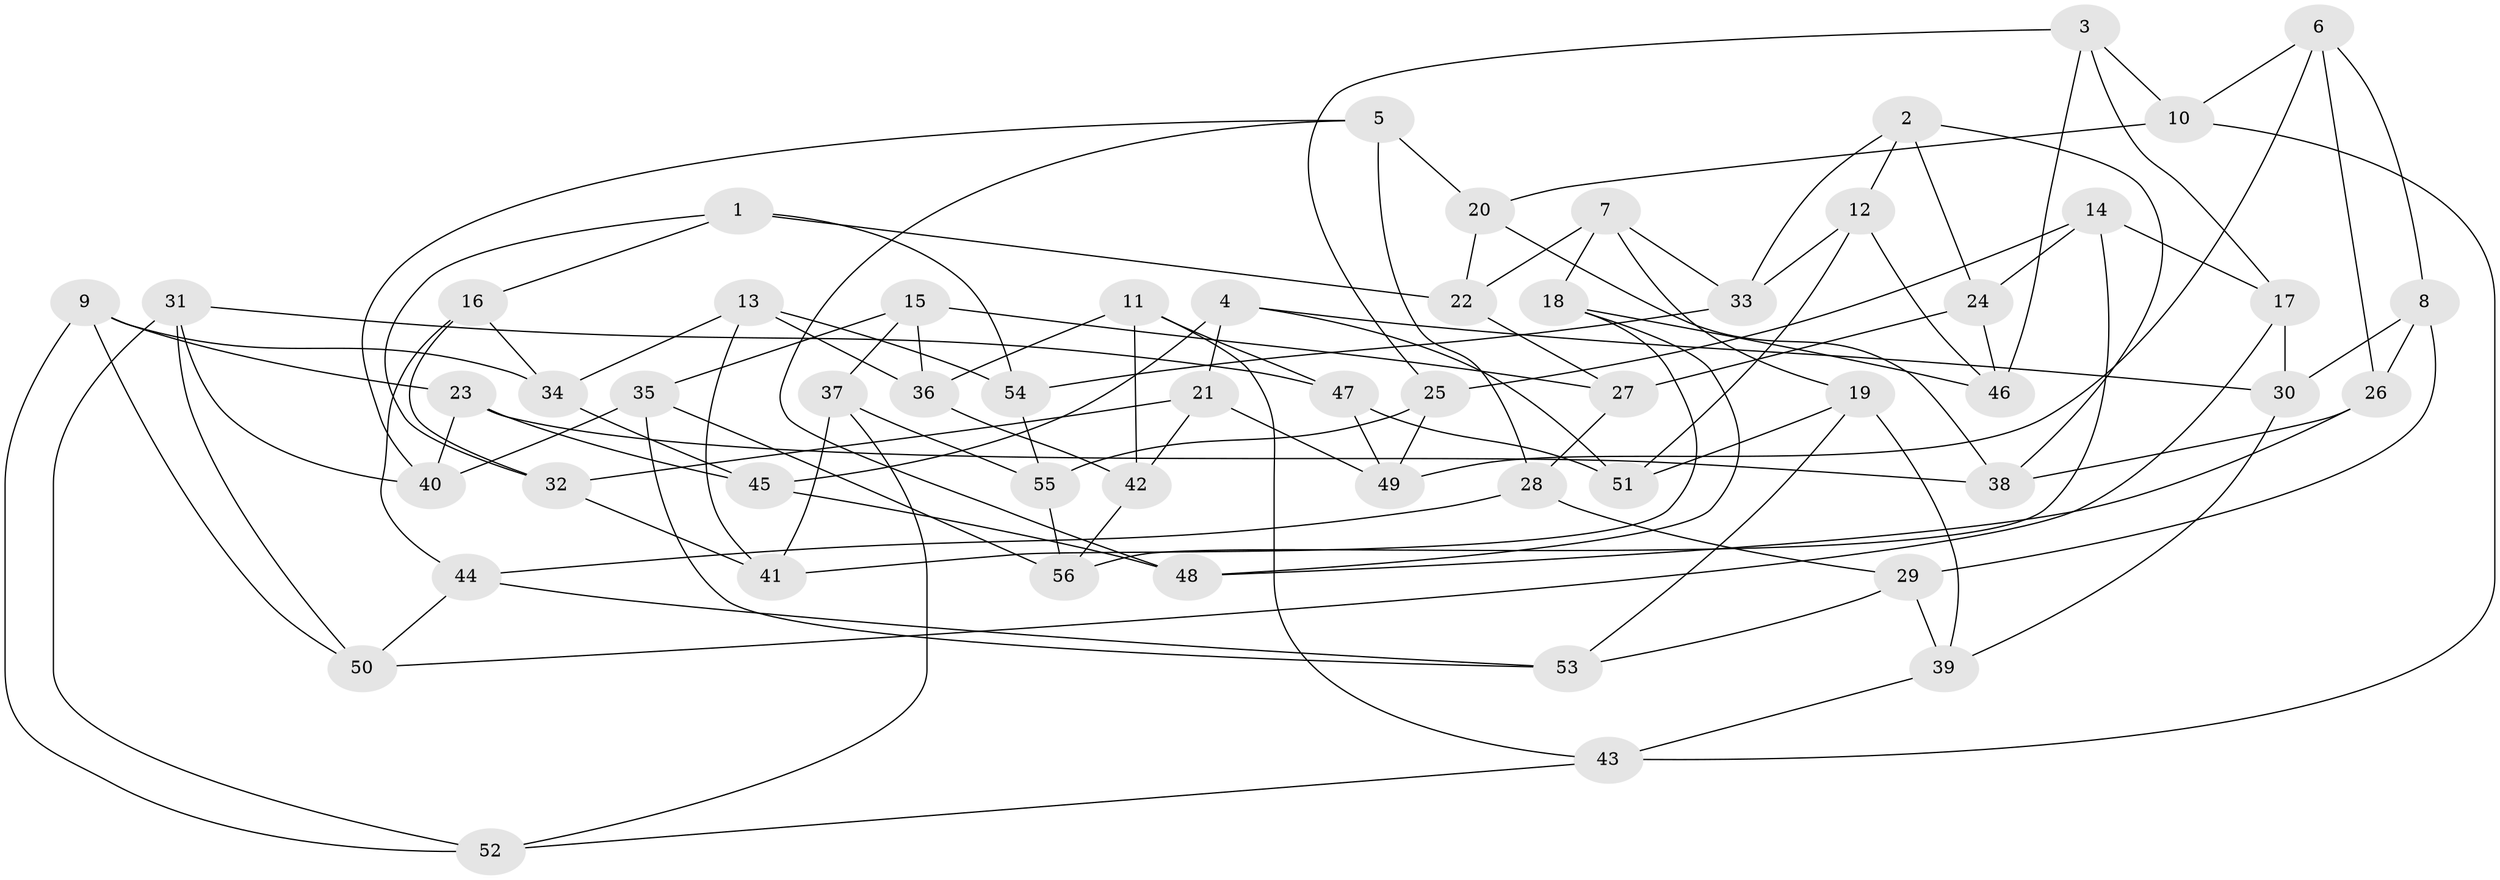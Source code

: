 // Generated by graph-tools (version 1.1) at 2025/50/03/09/25 03:50:45]
// undirected, 56 vertices, 112 edges
graph export_dot {
graph [start="1"]
  node [color=gray90,style=filled];
  1;
  2;
  3;
  4;
  5;
  6;
  7;
  8;
  9;
  10;
  11;
  12;
  13;
  14;
  15;
  16;
  17;
  18;
  19;
  20;
  21;
  22;
  23;
  24;
  25;
  26;
  27;
  28;
  29;
  30;
  31;
  32;
  33;
  34;
  35;
  36;
  37;
  38;
  39;
  40;
  41;
  42;
  43;
  44;
  45;
  46;
  47;
  48;
  49;
  50;
  51;
  52;
  53;
  54;
  55;
  56;
  1 -- 16;
  1 -- 54;
  1 -- 32;
  1 -- 22;
  2 -- 24;
  2 -- 33;
  2 -- 12;
  2 -- 38;
  3 -- 10;
  3 -- 25;
  3 -- 17;
  3 -- 46;
  4 -- 51;
  4 -- 21;
  4 -- 45;
  4 -- 30;
  5 -- 28;
  5 -- 20;
  5 -- 48;
  5 -- 40;
  6 -- 49;
  6 -- 10;
  6 -- 8;
  6 -- 26;
  7 -- 19;
  7 -- 22;
  7 -- 33;
  7 -- 18;
  8 -- 26;
  8 -- 30;
  8 -- 29;
  9 -- 50;
  9 -- 23;
  9 -- 52;
  9 -- 34;
  10 -- 43;
  10 -- 20;
  11 -- 36;
  11 -- 43;
  11 -- 42;
  11 -- 47;
  12 -- 51;
  12 -- 46;
  12 -- 33;
  13 -- 54;
  13 -- 34;
  13 -- 41;
  13 -- 36;
  14 -- 25;
  14 -- 24;
  14 -- 56;
  14 -- 17;
  15 -- 37;
  15 -- 27;
  15 -- 35;
  15 -- 36;
  16 -- 34;
  16 -- 32;
  16 -- 44;
  17 -- 50;
  17 -- 30;
  18 -- 41;
  18 -- 48;
  18 -- 46;
  19 -- 51;
  19 -- 39;
  19 -- 53;
  20 -- 22;
  20 -- 38;
  21 -- 32;
  21 -- 42;
  21 -- 49;
  22 -- 27;
  23 -- 40;
  23 -- 38;
  23 -- 45;
  24 -- 46;
  24 -- 27;
  25 -- 49;
  25 -- 55;
  26 -- 48;
  26 -- 38;
  27 -- 28;
  28 -- 44;
  28 -- 29;
  29 -- 53;
  29 -- 39;
  30 -- 39;
  31 -- 52;
  31 -- 50;
  31 -- 47;
  31 -- 40;
  32 -- 41;
  33 -- 54;
  34 -- 45;
  35 -- 53;
  35 -- 40;
  35 -- 56;
  36 -- 42;
  37 -- 52;
  37 -- 41;
  37 -- 55;
  39 -- 43;
  42 -- 56;
  43 -- 52;
  44 -- 53;
  44 -- 50;
  45 -- 48;
  47 -- 51;
  47 -- 49;
  54 -- 55;
  55 -- 56;
}
